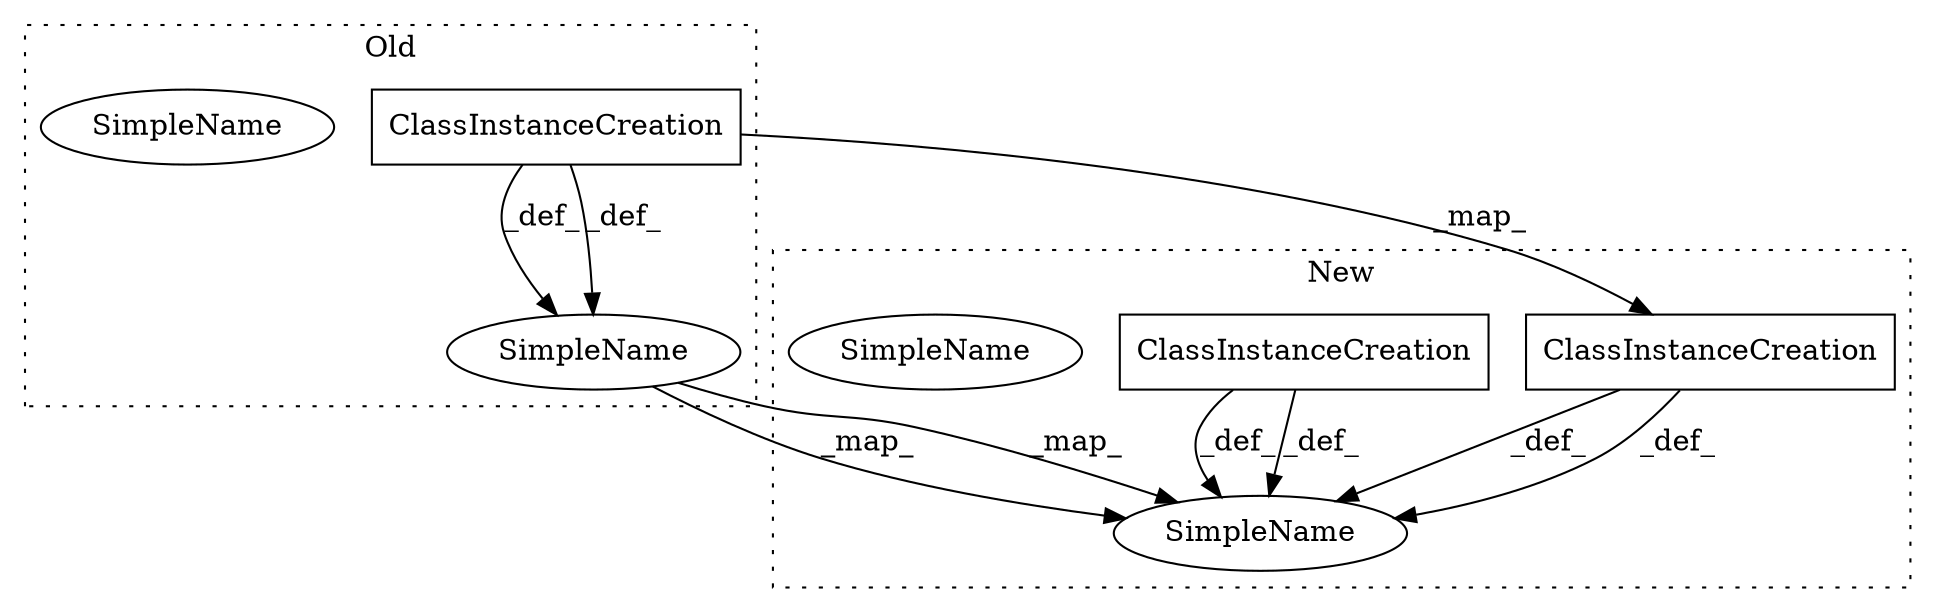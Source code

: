 digraph G {
subgraph cluster0 {
3 [label="ClassInstanceCreation" a="14" s="644" l="15" shape="box"];
4 [label="SimpleName" a="42" s="584" l="2" shape="ellipse"];
6 [label="SimpleName" a="42" s="584" l="2" shape="ellipse"];
label = "Old";
style="dotted";
}
subgraph cluster1 {
1 [label="ClassInstanceCreation" a="14" s="718" l="15" shape="box"];
2 [label="ClassInstanceCreation" a="14" s="788" l="17" shape="box"];
5 [label="SimpleName" a="42" s="610" l="2" shape="ellipse"];
7 [label="SimpleName" a="42" s="610" l="2" shape="ellipse"];
label = "New";
style="dotted";
}
1 -> 5 [label="_def_"];
1 -> 5 [label="_def_"];
2 -> 5 [label="_def_"];
2 -> 5 [label="_def_"];
3 -> 1 [label="_map_"];
3 -> 4 [label="_def_"];
3 -> 4 [label="_def_"];
4 -> 5 [label="_map_"];
4 -> 5 [label="_map_"];
}